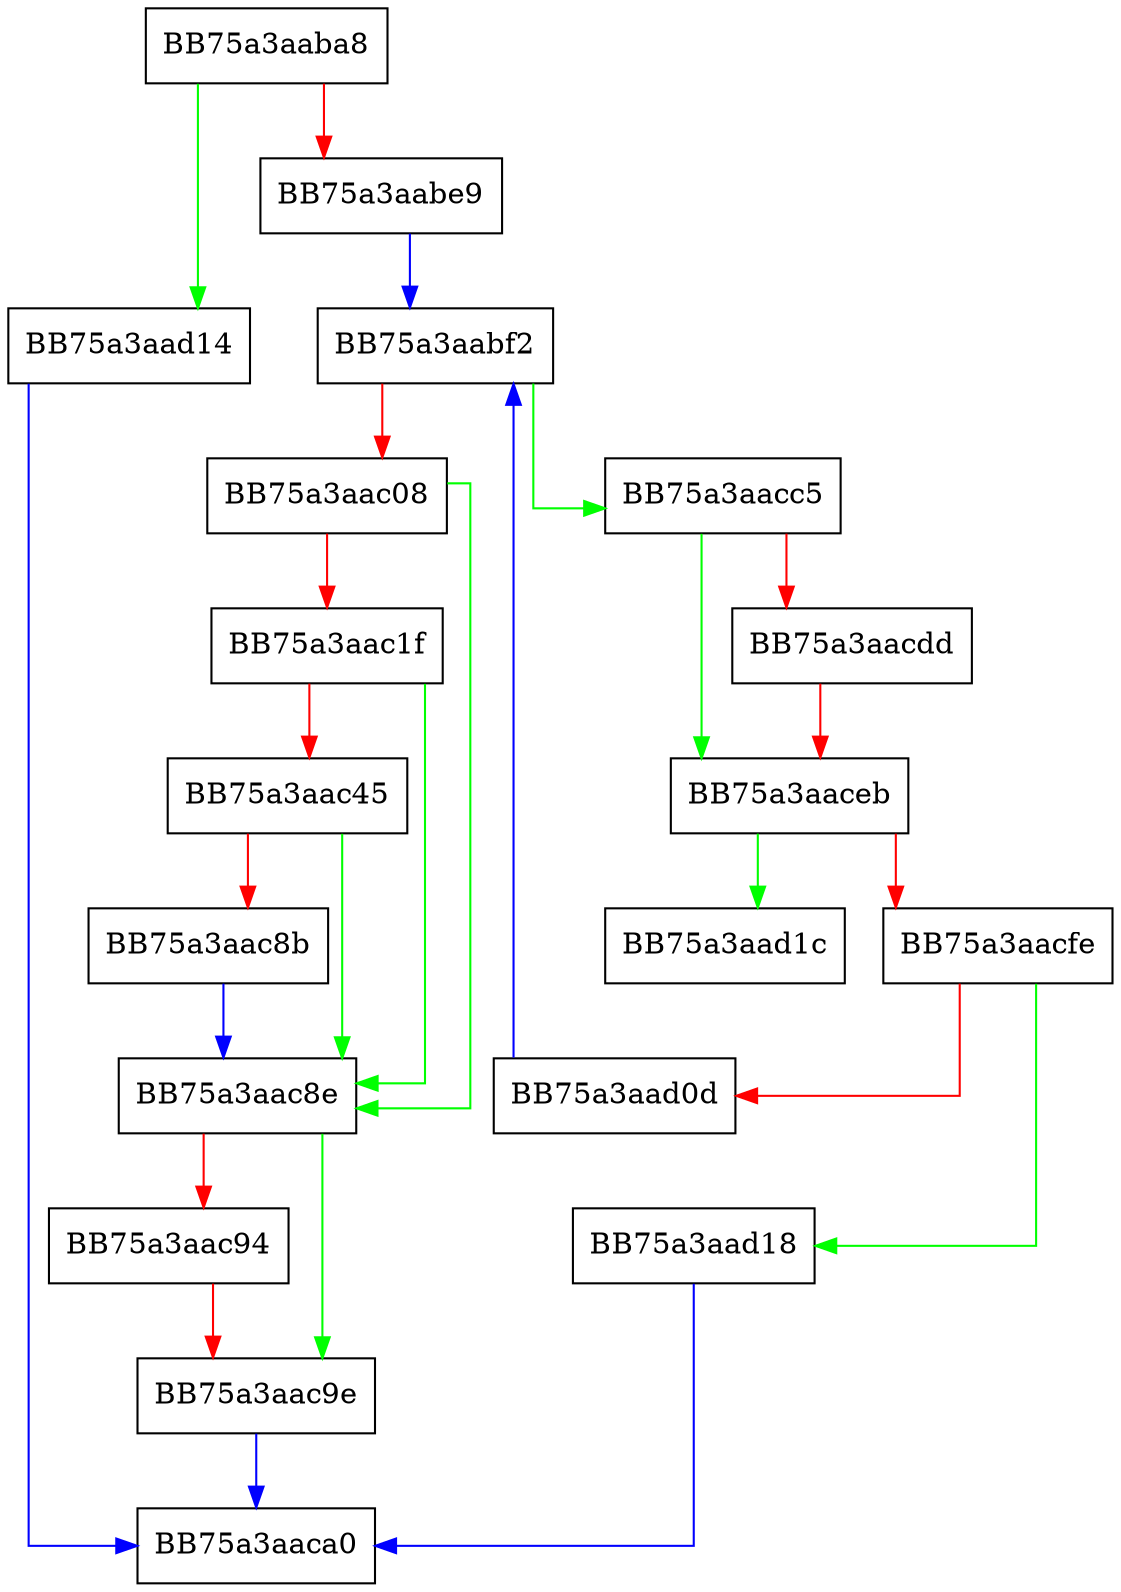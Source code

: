 digraph putArgsIntoCurrentScope {
  node [shape="box"];
  graph [splines=ortho];
  BB75a3aaba8 -> BB75a3aad14 [color="green"];
  BB75a3aaba8 -> BB75a3aabe9 [color="red"];
  BB75a3aabe9 -> BB75a3aabf2 [color="blue"];
  BB75a3aabf2 -> BB75a3aacc5 [color="green"];
  BB75a3aabf2 -> BB75a3aac08 [color="red"];
  BB75a3aac08 -> BB75a3aac8e [color="green"];
  BB75a3aac08 -> BB75a3aac1f [color="red"];
  BB75a3aac1f -> BB75a3aac8e [color="green"];
  BB75a3aac1f -> BB75a3aac45 [color="red"];
  BB75a3aac45 -> BB75a3aac8e [color="green"];
  BB75a3aac45 -> BB75a3aac8b [color="red"];
  BB75a3aac8b -> BB75a3aac8e [color="blue"];
  BB75a3aac8e -> BB75a3aac9e [color="green"];
  BB75a3aac8e -> BB75a3aac94 [color="red"];
  BB75a3aac94 -> BB75a3aac9e [color="red"];
  BB75a3aac9e -> BB75a3aaca0 [color="blue"];
  BB75a3aacc5 -> BB75a3aaceb [color="green"];
  BB75a3aacc5 -> BB75a3aacdd [color="red"];
  BB75a3aacdd -> BB75a3aaceb [color="red"];
  BB75a3aaceb -> BB75a3aad1c [color="green"];
  BB75a3aaceb -> BB75a3aacfe [color="red"];
  BB75a3aacfe -> BB75a3aad18 [color="green"];
  BB75a3aacfe -> BB75a3aad0d [color="red"];
  BB75a3aad0d -> BB75a3aabf2 [color="blue"];
  BB75a3aad14 -> BB75a3aaca0 [color="blue"];
  BB75a3aad18 -> BB75a3aaca0 [color="blue"];
}